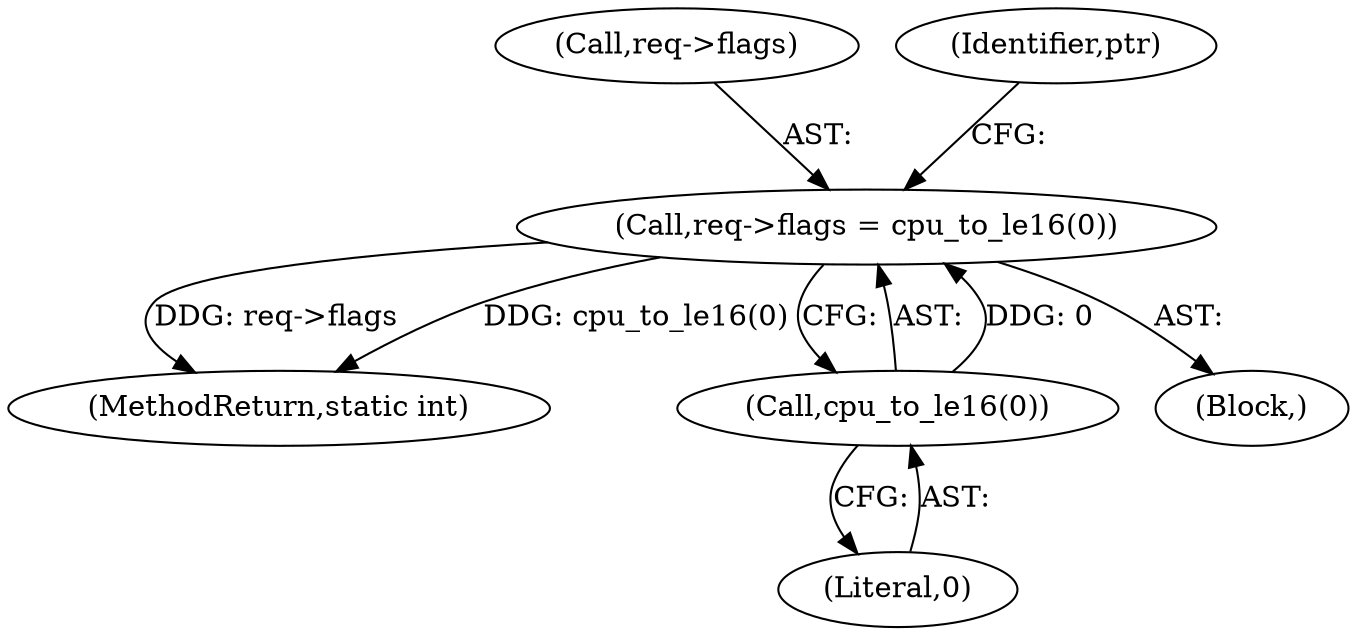 digraph "0_linux_f2fcfcd670257236ebf2088bbdf26f6a8ef459fe@pointer" {
"1000198" [label="(Call,req->flags = cpu_to_le16(0))"];
"1000202" [label="(Call,cpu_to_le16(0))"];
"1000198" [label="(Call,req->flags = cpu_to_le16(0))"];
"1000202" [label="(Call,cpu_to_le16(0))"];
"1000199" [label="(Call,req->flags)"];
"1000203" [label="(Literal,0)"];
"1000208" [label="(MethodReturn,static int)"];
"1000206" [label="(Identifier,ptr)"];
"1000104" [label="(Block,)"];
"1000198" -> "1000104"  [label="AST: "];
"1000198" -> "1000202"  [label="CFG: "];
"1000199" -> "1000198"  [label="AST: "];
"1000202" -> "1000198"  [label="AST: "];
"1000206" -> "1000198"  [label="CFG: "];
"1000198" -> "1000208"  [label="DDG: req->flags"];
"1000198" -> "1000208"  [label="DDG: cpu_to_le16(0)"];
"1000202" -> "1000198"  [label="DDG: 0"];
"1000202" -> "1000203"  [label="CFG: "];
"1000203" -> "1000202"  [label="AST: "];
}
